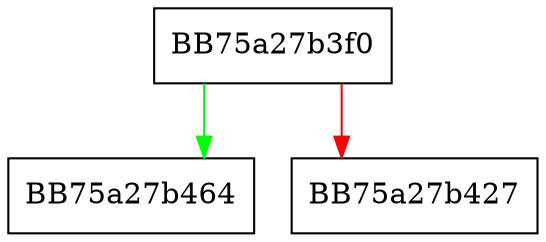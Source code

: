 digraph prepare_from_cache {
  node [shape="box"];
  graph [splines=ortho];
  BB75a27b3f0 -> BB75a27b464 [color="green"];
  BB75a27b3f0 -> BB75a27b427 [color="red"];
}